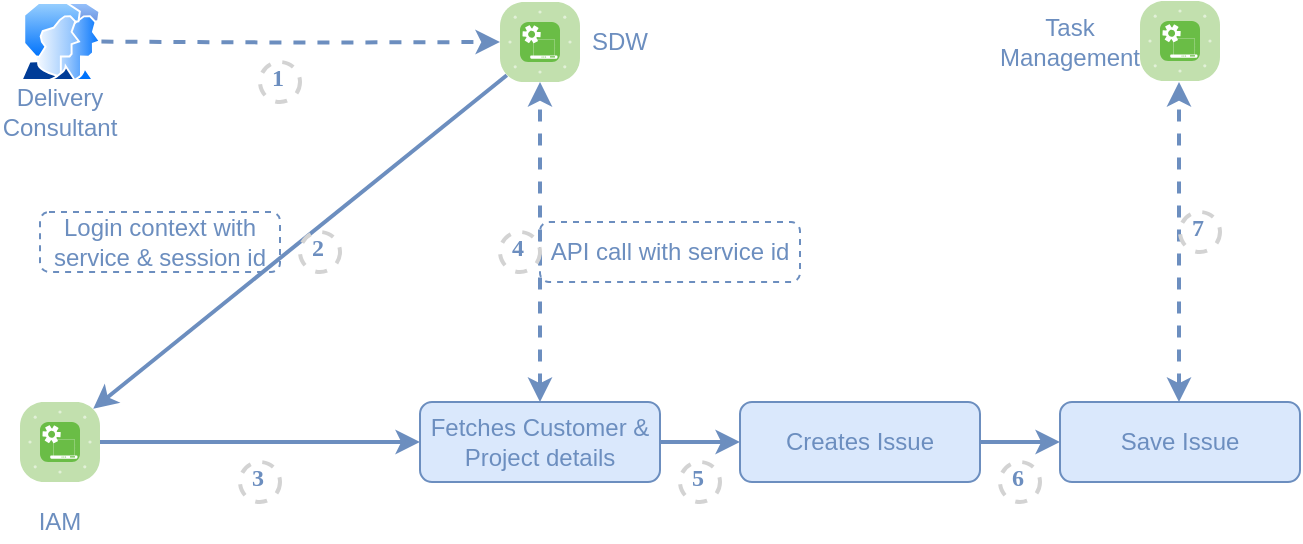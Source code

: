 <mxfile version="14.6.5" type="github" pages="2">
  <diagram id="gqE2nTAlCZ83uSKmBQ27" name="Page-1">
    <mxGraphModel dx="782" dy="446" grid="1" gridSize="10" guides="1" tooltips="1" connect="1" arrows="1" fold="1" page="1" pageScale="1" pageWidth="850" pageHeight="1100" math="0" shadow="0">
      <root>
        <mxCell id="0" />
        <mxCell id="1" parent="0" />
        <mxCell id="dW8ghFBEc_GHJCVq4qqt-1" value="" style="aspect=fixed;perimeter=ellipsePerimeter;html=1;align=center;shadow=0;dashed=0;spacingTop=3;image;image=img/lib/active_directory/user_accounts.svg;" parent="1" vertex="1">
          <mxGeometry x="40" y="120" width="40.72" height="39.5" as="geometry" />
        </mxCell>
        <mxCell id="dW8ghFBEc_GHJCVq4qqt-2" value="" style="verticalLabelPosition=bottom;html=1;fillColor=#6ABD46;strokeColor=#ffffff;verticalAlign=top;align=center;points=[[0.085,0.085,0],[0.915,0.085,0],[0.915,0.915,0],[0.085,0.915,0],[0.25,0,0],[0.5,0,0],[0.75,0,0],[1,0.25,0],[1,0.5,0],[1,0.75,0],[0.75,1,0],[0.5,1,0],[0.25,1,0],[0,0.75,0],[0,0.5,0],[0,0.25,0]];pointerEvents=1;shape=mxgraph.cisco_safe.compositeIcon;bgIcon=mxgraph.cisco_safe.architecture.generic_appliance;resIcon=mxgraph.cisco_safe.architecture.automated_system;fontColor=#6C8EBF;" parent="1" vertex="1">
          <mxGeometry x="280" y="120" width="40" height="40" as="geometry" />
        </mxCell>
        <mxCell id="dW8ghFBEc_GHJCVq4qqt-4" style="edgeStyle=orthogonalEdgeStyle;rounded=0;orthogonalLoop=1;jettySize=auto;html=1;strokeColor=#6C8EBF;strokeWidth=2;fontColor=#6C8EBF;entryX=0;entryY=0.5;entryDx=0;entryDy=0;dashed=1;entryPerimeter=0;" parent="1" target="dW8ghFBEc_GHJCVq4qqt-2" edge="1">
          <mxGeometry relative="1" as="geometry">
            <mxPoint x="120" y="140" as="targetPoint" />
            <mxPoint x="80.72" y="139.8" as="sourcePoint" />
          </mxGeometry>
        </mxCell>
        <mxCell id="dW8ghFBEc_GHJCVq4qqt-11" style="edgeStyle=orthogonalEdgeStyle;rounded=0;orthogonalLoop=1;jettySize=auto;html=1;entryX=0;entryY=0.5;entryDx=0;entryDy=0;strokeColor=#6C8EBF;strokeWidth=2;" parent="1" source="dW8ghFBEc_GHJCVq4qqt-5" target="dW8ghFBEc_GHJCVq4qqt-10" edge="1">
          <mxGeometry relative="1" as="geometry" />
        </mxCell>
        <mxCell id="dW8ghFBEc_GHJCVq4qqt-5" value="" style="verticalLabelPosition=bottom;html=1;fillColor=#6ABD46;strokeColor=#ffffff;verticalAlign=top;align=center;points=[[0.085,0.085,0],[0.915,0.085,0],[0.915,0.915,0],[0.085,0.915,0],[0.25,0,0],[0.5,0,0],[0.75,0,0],[1,0.25,0],[1,0.5,0],[1,0.75,0],[0.75,1,0],[0.5,1,0],[0.25,1,0],[0,0.75,0],[0,0.5,0],[0,0.25,0]];pointerEvents=1;shape=mxgraph.cisco_safe.compositeIcon;bgIcon=mxgraph.cisco_safe.architecture.generic_appliance;resIcon=mxgraph.cisco_safe.architecture.automated_system;fontColor=#6C8EBF;" parent="1" vertex="1">
          <mxGeometry x="40" y="320" width="40" height="40" as="geometry" />
        </mxCell>
        <mxCell id="dW8ghFBEc_GHJCVq4qqt-7" value="" style="endArrow=classic;html=1;strokeWidth=2;strokeColor=#6C8EBF;exitX=0.085;exitY=0.915;exitDx=0;exitDy=0;exitPerimeter=0;entryX=0.915;entryY=0.085;entryDx=0;entryDy=0;entryPerimeter=0;" parent="1" source="dW8ghFBEc_GHJCVq4qqt-2" target="dW8ghFBEc_GHJCVq4qqt-5" edge="1">
          <mxGeometry width="50" height="50" relative="1" as="geometry">
            <mxPoint x="280" y="260" as="sourcePoint" />
            <mxPoint x="330" y="210" as="targetPoint" />
          </mxGeometry>
        </mxCell>
        <mxCell id="dW8ghFBEc_GHJCVq4qqt-9" value="Login context with service &amp;amp; session id" style="text;html=1;align=center;verticalAlign=middle;whiteSpace=wrap;rounded=1;glass=0;shadow=0;dashed=1;strokeColor=#6C8EBF;fontColor=#6C8EBF;" parent="1" vertex="1">
          <mxGeometry x="50" y="225" width="120" height="30" as="geometry" />
        </mxCell>
        <mxCell id="dW8ghFBEc_GHJCVq4qqt-15" value="" style="edgeStyle=orthogonalEdgeStyle;rounded=0;orthogonalLoop=1;jettySize=auto;html=1;fontColor=#6C8EBF;startArrow=none;startFill=0;strokeColor=#6C8EBF;strokeWidth=2;" parent="1" source="dW8ghFBEc_GHJCVq4qqt-10" target="dW8ghFBEc_GHJCVq4qqt-14" edge="1">
          <mxGeometry relative="1" as="geometry" />
        </mxCell>
        <mxCell id="dW8ghFBEc_GHJCVq4qqt-10" value="Fetches Customer &amp;amp; Project details" style="rounded=1;whiteSpace=wrap;html=1;fillColor=#dae8fc;strokeColor=#6c8ebf;fontColor=#6C8EBF;" parent="1" vertex="1">
          <mxGeometry x="240" y="320" width="120" height="40" as="geometry" />
        </mxCell>
        <mxCell id="dW8ghFBEc_GHJCVq4qqt-12" style="edgeStyle=orthogonalEdgeStyle;rounded=0;orthogonalLoop=1;jettySize=auto;html=1;strokeColor=#6C8EBF;strokeWidth=2;fontColor=#6C8EBF;entryX=0.5;entryY=1;entryDx=0;entryDy=0;dashed=1;entryPerimeter=0;exitX=0.5;exitY=0;exitDx=0;exitDy=0;startArrow=classic;startFill=1;" parent="1" source="dW8ghFBEc_GHJCVq4qqt-10" target="dW8ghFBEc_GHJCVq4qqt-2" edge="1">
          <mxGeometry relative="1" as="geometry">
            <mxPoint x="290" y="150" as="targetPoint" />
            <mxPoint x="90.72" y="149.8" as="sourcePoint" />
          </mxGeometry>
        </mxCell>
        <mxCell id="dW8ghFBEc_GHJCVq4qqt-13" value="API call with service id" style="text;html=1;align=center;verticalAlign=middle;whiteSpace=wrap;rounded=1;glass=0;shadow=0;dashed=1;strokeColor=#6C8EBF;fontColor=#6C8EBF;" parent="1" vertex="1">
          <mxGeometry x="300" y="230" width="130" height="30" as="geometry" />
        </mxCell>
        <mxCell id="dW8ghFBEc_GHJCVq4qqt-17" value="" style="edgeStyle=orthogonalEdgeStyle;rounded=0;orthogonalLoop=1;jettySize=auto;html=1;fontColor=#6C8EBF;startArrow=none;startFill=0;strokeColor=#6C8EBF;strokeWidth=2;" parent="1" source="dW8ghFBEc_GHJCVq4qqt-14" target="dW8ghFBEc_GHJCVq4qqt-16" edge="1">
          <mxGeometry relative="1" as="geometry" />
        </mxCell>
        <mxCell id="dW8ghFBEc_GHJCVq4qqt-14" value="Creates Issue" style="rounded=1;whiteSpace=wrap;html=1;fillColor=#dae8fc;strokeColor=#6c8ebf;fontColor=#6C8EBF;" parent="1" vertex="1">
          <mxGeometry x="400" y="320" width="120" height="40" as="geometry" />
        </mxCell>
        <mxCell id="dW8ghFBEc_GHJCVq4qqt-16" value="Save Issue" style="rounded=1;whiteSpace=wrap;html=1;fillColor=#dae8fc;strokeColor=#6c8ebf;fontColor=#6C8EBF;" parent="1" vertex="1">
          <mxGeometry x="560" y="320" width="120" height="40" as="geometry" />
        </mxCell>
        <mxCell id="dW8ghFBEc_GHJCVq4qqt-18" value="" style="verticalLabelPosition=bottom;html=1;fillColor=#6ABD46;strokeColor=#ffffff;verticalAlign=top;align=center;points=[[0.085,0.085,0],[0.915,0.085,0],[0.915,0.915,0],[0.085,0.915,0],[0.25,0,0],[0.5,0,0],[0.75,0,0],[1,0.25,0],[1,0.5,0],[1,0.75,0],[0.75,1,0],[0.5,1,0],[0.25,1,0],[0,0.75,0],[0,0.5,0],[0,0.25,0]];pointerEvents=1;shape=mxgraph.cisco_safe.compositeIcon;bgIcon=mxgraph.cisco_safe.architecture.generic_appliance;resIcon=mxgraph.cisco_safe.architecture.automated_system;fontColor=#6C8EBF;" parent="1" vertex="1">
          <mxGeometry x="600" y="119.5" width="40" height="40" as="geometry" />
        </mxCell>
        <mxCell id="dW8ghFBEc_GHJCVq4qqt-20" style="edgeStyle=orthogonalEdgeStyle;rounded=0;orthogonalLoop=1;jettySize=auto;html=1;strokeColor=#6C8EBF;strokeWidth=2;fontColor=#6C8EBF;entryX=0.5;entryY=1;entryDx=0;entryDy=0;dashed=1;entryPerimeter=0;exitX=0.5;exitY=0;exitDx=0;exitDy=0;startArrow=classic;startFill=1;" parent="1" edge="1">
          <mxGeometry relative="1" as="geometry">
            <mxPoint x="619.5" y="160" as="targetPoint" />
            <mxPoint x="619.5" y="320" as="sourcePoint" />
          </mxGeometry>
        </mxCell>
        <mxCell id="dW8ghFBEc_GHJCVq4qqt-22" value="Delivery Consultant" style="text;html=1;strokeColor=none;fillColor=none;align=center;verticalAlign=middle;whiteSpace=wrap;rounded=0;fontColor=#6C8EBF;" parent="1" vertex="1">
          <mxGeometry x="30" y="159.5" width="60" height="30.5" as="geometry" />
        </mxCell>
        <mxCell id="dW8ghFBEc_GHJCVq4qqt-23" value="SDW" style="text;html=1;strokeColor=none;fillColor=none;align=center;verticalAlign=middle;whiteSpace=wrap;rounded=0;fontColor=#6C8EBF;" parent="1" vertex="1">
          <mxGeometry x="310" y="130" width="60" height="20" as="geometry" />
        </mxCell>
        <mxCell id="dW8ghFBEc_GHJCVq4qqt-24" value="Task Management" style="text;html=1;strokeColor=none;fillColor=none;align=center;verticalAlign=middle;whiteSpace=wrap;rounded=0;fontColor=#6C8EBF;" parent="1" vertex="1">
          <mxGeometry x="520" y="119.5" width="90" height="40" as="geometry" />
        </mxCell>
        <mxCell id="dW8ghFBEc_GHJCVq4qqt-25" value="IAM" style="text;html=1;strokeColor=none;fillColor=none;align=center;verticalAlign=middle;whiteSpace=wrap;rounded=0;fontColor=#6C8EBF;" parent="1" vertex="1">
          <mxGeometry x="30" y="370" width="60" height="20" as="geometry" />
        </mxCell>
        <mxCell id="dW8ghFBEc_GHJCVq4qqt-26" value="&lt;b&gt;1&lt;/b&gt;" style="ellipse;whiteSpace=wrap;html=1;aspect=fixed;strokeWidth=2;fontFamily=Tahoma;spacingBottom=4;spacingRight=2;strokeColor=#d3d3d3;rounded=1;shadow=0;glass=0;dashed=1;fontColor=#6C8EBF;fillColor=none;" parent="1" vertex="1">
          <mxGeometry x="160" y="150" width="20" height="20" as="geometry" />
        </mxCell>
        <mxCell id="dW8ghFBEc_GHJCVq4qqt-27" value="&lt;b&gt;2&lt;/b&gt;" style="ellipse;whiteSpace=wrap;html=1;aspect=fixed;strokeWidth=2;fontFamily=Tahoma;spacingBottom=4;spacingRight=2;strokeColor=#d3d3d3;rounded=1;shadow=0;glass=0;dashed=1;fontColor=#6C8EBF;fillColor=none;" parent="1" vertex="1">
          <mxGeometry x="180" y="235" width="20" height="20" as="geometry" />
        </mxCell>
        <mxCell id="dW8ghFBEc_GHJCVq4qqt-28" value="&lt;b&gt;3&lt;/b&gt;" style="ellipse;whiteSpace=wrap;html=1;aspect=fixed;strokeWidth=2;fontFamily=Tahoma;spacingBottom=4;spacingRight=2;strokeColor=#d3d3d3;rounded=1;shadow=0;glass=0;dashed=1;fontColor=#6C8EBF;fillColor=none;" parent="1" vertex="1">
          <mxGeometry x="150" y="350" width="20" height="20" as="geometry" />
        </mxCell>
        <mxCell id="dW8ghFBEc_GHJCVq4qqt-29" value="&lt;b&gt;4&lt;/b&gt;" style="ellipse;whiteSpace=wrap;html=1;aspect=fixed;strokeWidth=2;fontFamily=Tahoma;spacingBottom=4;spacingRight=2;strokeColor=#d3d3d3;rounded=1;shadow=0;glass=0;dashed=1;fontColor=#6C8EBF;fillColor=none;" parent="1" vertex="1">
          <mxGeometry x="280" y="235" width="20" height="20" as="geometry" />
        </mxCell>
        <mxCell id="dW8ghFBEc_GHJCVq4qqt-30" value="&lt;b&gt;5&lt;/b&gt;" style="ellipse;whiteSpace=wrap;html=1;aspect=fixed;strokeWidth=2;fontFamily=Tahoma;spacingBottom=4;spacingRight=2;strokeColor=#d3d3d3;rounded=1;shadow=0;glass=0;dashed=1;fontColor=#6C8EBF;fillColor=none;" parent="1" vertex="1">
          <mxGeometry x="370" y="350" width="20" height="20" as="geometry" />
        </mxCell>
        <mxCell id="dW8ghFBEc_GHJCVq4qqt-31" value="&lt;b&gt;6&lt;/b&gt;" style="ellipse;whiteSpace=wrap;html=1;aspect=fixed;strokeWidth=2;fontFamily=Tahoma;spacingBottom=4;spacingRight=2;strokeColor=#d3d3d3;rounded=1;shadow=0;glass=0;dashed=1;fontColor=#6C8EBF;fillColor=none;" parent="1" vertex="1">
          <mxGeometry x="530" y="350" width="20" height="20" as="geometry" />
        </mxCell>
        <mxCell id="dW8ghFBEc_GHJCVq4qqt-35" value="&lt;b&gt;7&lt;/b&gt;" style="ellipse;whiteSpace=wrap;html=1;aspect=fixed;strokeWidth=2;fontFamily=Tahoma;spacingBottom=4;spacingRight=2;strokeColor=#d3d3d3;rounded=1;shadow=0;glass=0;dashed=1;fontColor=#6C8EBF;fillColor=none;" parent="1" vertex="1">
          <mxGeometry x="620" y="225" width="20" height="20" as="geometry" />
        </mxCell>
      </root>
    </mxGraphModel>
  </diagram>
  <diagram id="8hxfGDfVCdp019PC3Nvt" name="Page-2">
    <mxGraphModel dx="782" dy="446" grid="1" gridSize="10" guides="1" tooltips="1" connect="1" arrows="1" fold="1" page="1" pageScale="1" pageWidth="850" pageHeight="1100" math="0" shadow="0">
      <root>
        <mxCell id="glnwGWGweWK_WqxS2E-v-0" />
        <mxCell id="glnwGWGweWK_WqxS2E-v-1" parent="glnwGWGweWK_WqxS2E-v-0" />
        <mxCell id="r62NwkxYwDVpL8HsWr-V-1" style="edgeStyle=orthogonalEdgeStyle;rounded=0;orthogonalLoop=1;jettySize=auto;html=1;entryX=0.5;entryY=0;entryDx=0;entryDy=0;entryPerimeter=0;fontColor=#6C8EBF;startArrow=none;startFill=0;strokeColor=#6C8EBF;strokeWidth=2;" parent="glnwGWGweWK_WqxS2E-v-1" source="glnwGWGweWK_WqxS2E-v-2" target="r62NwkxYwDVpL8HsWr-V-0" edge="1">
          <mxGeometry relative="1" as="geometry" />
        </mxCell>
        <mxCell id="glnwGWGweWK_WqxS2E-v-2" value="" style="aspect=fixed;perimeter=ellipsePerimeter;html=1;align=center;shadow=0;dashed=0;spacingTop=3;image;image=img/lib/active_directory/user_accounts.svg;" parent="glnwGWGweWK_WqxS2E-v-1" vertex="1">
          <mxGeometry x="40" y="120" width="40.72" height="39.5" as="geometry" />
        </mxCell>
        <mxCell id="glnwGWGweWK_WqxS2E-v-4" style="edgeStyle=orthogonalEdgeStyle;rounded=0;orthogonalLoop=1;jettySize=auto;html=1;strokeColor=#6C8EBF;strokeWidth=2;entryX=0;entryY=0.5;entryDx=0;entryDy=0;" parent="glnwGWGweWK_WqxS2E-v-1" source="glnwGWGweWK_WqxS2E-v-5" target="glnwGWGweWK_WqxS2E-v-7" edge="1">
          <mxGeometry relative="1" as="geometry">
            <mxPoint x="120" y="340" as="targetPoint" />
          </mxGeometry>
        </mxCell>
        <mxCell id="glnwGWGweWK_WqxS2E-v-5" value="" style="verticalLabelPosition=bottom;html=1;fillColor=#6ABD46;strokeColor=#ffffff;verticalAlign=top;align=center;points=[[0.085,0.085,0],[0.915,0.085,0],[0.915,0.915,0],[0.085,0.915,0],[0.25,0,0],[0.5,0,0],[0.75,0,0],[1,0.25,0],[1,0.5,0],[1,0.75,0],[0.75,1,0],[0.5,1,0],[0.25,1,0],[0,0.75,0],[0,0.5,0],[0,0.25,0]];pointerEvents=1;shape=mxgraph.cisco_safe.compositeIcon;bgIcon=mxgraph.cisco_safe.architecture.generic_appliance;resIcon=mxgraph.cisco_safe.architecture.automated_system;fontColor=#6C8EBF;" parent="glnwGWGweWK_WqxS2E-v-1" vertex="1">
          <mxGeometry x="40" y="320" width="40" height="40" as="geometry" />
        </mxCell>
        <mxCell id="ARi8t12aquT4fOo3gEag-2" value="" style="edgeStyle=orthogonalEdgeStyle;rounded=0;orthogonalLoop=1;jettySize=auto;html=1;fontColor=#6C8EBF;startArrow=none;startFill=0;strokeColor=#6C8EBF;strokeWidth=2;" parent="glnwGWGweWK_WqxS2E-v-1" source="glnwGWGweWK_WqxS2E-v-7" target="0BHI-9AKwm8CY4AdWAao-1" edge="1">
          <mxGeometry relative="1" as="geometry" />
        </mxCell>
        <mxCell id="glnwGWGweWK_WqxS2E-v-7" value="Fetches List&amp;nbsp; of Customers" style="rounded=1;whiteSpace=wrap;html=1;fillColor=#dae8fc;strokeColor=#6c8ebf;fontColor=#6C8EBF;" parent="glnwGWGweWK_WqxS2E-v-1" vertex="1">
          <mxGeometry x="140" y="320" width="120" height="40" as="geometry" />
        </mxCell>
        <mxCell id="glnwGWGweWK_WqxS2E-v-9" value="API call with customer id" style="text;html=1;align=center;verticalAlign=middle;whiteSpace=wrap;rounded=1;glass=0;shadow=0;dashed=1;strokeColor=#6C8EBF;fontColor=#6C8EBF;" parent="glnwGWGweWK_WqxS2E-v-1" vertex="1">
          <mxGeometry x="380" y="225" width="140" height="20" as="geometry" />
        </mxCell>
        <mxCell id="glnwGWGweWK_WqxS2E-v-11" value="Create &amp;amp; Save Issue" style="rounded=1;whiteSpace=wrap;html=1;fillColor=#dae8fc;strokeColor=#6c8ebf;fontColor=#6C8EBF;" parent="glnwGWGweWK_WqxS2E-v-1" vertex="1">
          <mxGeometry x="520" y="320" width="120" height="40" as="geometry" />
        </mxCell>
        <mxCell id="glnwGWGweWK_WqxS2E-v-12" value="" style="verticalLabelPosition=bottom;html=1;fillColor=#6ABD46;strokeColor=#ffffff;verticalAlign=top;align=center;points=[[0.085,0.085,0],[0.915,0.085,0],[0.915,0.915,0],[0.085,0.915,0],[0.25,0,0],[0.5,0,0],[0.75,0,0],[1,0.25,0],[1,0.5,0],[1,0.75,0],[0.75,1,0],[0.5,1,0],[0.25,1,0],[0,0.75,0],[0,0.5,0],[0,0.25,0]];pointerEvents=1;shape=mxgraph.cisco_safe.compositeIcon;bgIcon=mxgraph.cisco_safe.architecture.generic_appliance;resIcon=mxgraph.cisco_safe.architecture.automated_system;fontColor=#6C8EBF;" parent="glnwGWGweWK_WqxS2E-v-1" vertex="1">
          <mxGeometry x="560" y="119.5" width="40" height="40" as="geometry" />
        </mxCell>
        <mxCell id="glnwGWGweWK_WqxS2E-v-13" style="edgeStyle=orthogonalEdgeStyle;rounded=0;orthogonalLoop=1;jettySize=auto;html=1;strokeColor=#6C8EBF;strokeWidth=2;fontColor=#6C8EBF;entryX=0.5;entryY=1;entryDx=0;entryDy=0;dashed=1;entryPerimeter=0;exitX=0.5;exitY=0;exitDx=0;exitDy=0;startArrow=classic;startFill=1;" parent="glnwGWGweWK_WqxS2E-v-1" edge="1">
          <mxGeometry relative="1" as="geometry">
            <mxPoint x="579.5" y="159.5" as="targetPoint" />
            <mxPoint x="579.5" y="319.5" as="sourcePoint" />
          </mxGeometry>
        </mxCell>
        <mxCell id="glnwGWGweWK_WqxS2E-v-14" value="Delivery Consultant" style="text;html=1;strokeColor=none;fillColor=none;align=center;verticalAlign=middle;whiteSpace=wrap;rounded=0;fontColor=#6C8EBF;" parent="glnwGWGweWK_WqxS2E-v-1" vertex="1">
          <mxGeometry x="90" y="129" width="60" height="30.5" as="geometry" />
        </mxCell>
        <mxCell id="glnwGWGweWK_WqxS2E-v-15" value="SDW" style="text;html=1;strokeColor=none;fillColor=none;align=center;verticalAlign=middle;whiteSpace=wrap;rounded=0;fontColor=#6C8EBF;" parent="glnwGWGweWK_WqxS2E-v-1" vertex="1">
          <mxGeometry x="310" y="130" width="60" height="20" as="geometry" />
        </mxCell>
        <mxCell id="glnwGWGweWK_WqxS2E-v-16" value="Task Management" style="text;html=1;strokeColor=none;fillColor=none;align=center;verticalAlign=middle;whiteSpace=wrap;rounded=0;fontColor=#6C8EBF;" parent="glnwGWGweWK_WqxS2E-v-1" vertex="1">
          <mxGeometry x="480" y="119.5" width="90" height="40" as="geometry" />
        </mxCell>
        <mxCell id="glnwGWGweWK_WqxS2E-v-22" value="&lt;b&gt;8&lt;/b&gt;" style="ellipse;whiteSpace=wrap;html=1;aspect=fixed;strokeWidth=2;fontFamily=Tahoma;spacingBottom=4;spacingRight=2;strokeColor=#d3d3d3;rounded=1;shadow=0;glass=0;dashed=1;fontColor=#6C8EBF;fillColor=none;" parent="glnwGWGweWK_WqxS2E-v-1" vertex="1">
          <mxGeometry x="580" y="225" width="20" height="20" as="geometry" />
        </mxCell>
        <mxCell id="glnwGWGweWK_WqxS2E-v-23" value="" style="verticalLabelPosition=bottom;html=1;fillColor=#6ABD46;strokeColor=#ffffff;verticalAlign=top;align=center;points=[[0.085,0.085,0],[0.915,0.085,0],[0.915,0.915,0],[0.085,0.915,0],[0.25,0,0],[0.5,0,0],[0.75,0,0],[1,0.25,0],[1,0.5,0],[1,0.75,0],[0.75,1,0],[0.5,1,0],[0.25,1,0],[0,0.75,0],[0,0.5,0],[0,0.25,0]];pointerEvents=1;shape=mxgraph.cisco_safe.compositeIcon;bgIcon=mxgraph.cisco_safe.architecture.generic_appliance;resIcon=mxgraph.cisco_safe.architecture.automated_system;fontColor=#6C8EBF;" parent="glnwGWGweWK_WqxS2E-v-1" vertex="1">
          <mxGeometry x="360" y="119.5" width="40" height="40" as="geometry" />
        </mxCell>
        <mxCell id="r62NwkxYwDVpL8HsWr-V-2" value="" style="edgeStyle=orthogonalEdgeStyle;rounded=0;orthogonalLoop=1;jettySize=auto;html=1;fontColor=#6C8EBF;startArrow=none;startFill=0;strokeColor=#6C8EBF;strokeWidth=2;" parent="glnwGWGweWK_WqxS2E-v-1" source="r62NwkxYwDVpL8HsWr-V-0" target="glnwGWGweWK_WqxS2E-v-5" edge="1">
          <mxGeometry relative="1" as="geometry" />
        </mxCell>
        <mxCell id="r62NwkxYwDVpL8HsWr-V-0" value="" style="verticalLabelPosition=bottom;html=1;fillColor=#6ABD46;strokeColor=#ffffff;verticalAlign=top;align=center;points=[[0.085,0.085,0],[0.915,0.085,0],[0.915,0.915,0],[0.085,0.915,0],[0.25,0,0],[0.5,0,0],[0.75,0,0],[1,0.25,0],[1,0.5,0],[1,0.75,0],[0.75,1,0],[0.5,1,0],[0.25,1,0],[0,0.75,0],[0,0.5,0],[0,0.25,0]];pointerEvents=1;shape=mxgraph.cisco_safe.compositeIcon;bgIcon=mxgraph.cisco_safe.architecture.generic_appliance;resIcon=mxgraph.cisco_safe.architecture.automated_system;fontColor=#6C8EBF;" parent="glnwGWGweWK_WqxS2E-v-1" vertex="1">
          <mxGeometry x="40" y="230" width="40" height="40" as="geometry" />
        </mxCell>
        <mxCell id="r62NwkxYwDVpL8HsWr-V-3" value="CALM" style="text;html=1;strokeColor=none;fillColor=none;align=center;verticalAlign=middle;whiteSpace=wrap;rounded=0;fontColor=#6C8EBF;" parent="glnwGWGweWK_WqxS2E-v-1" vertex="1">
          <mxGeometry x="70" y="234.75" width="60" height="30.5" as="geometry" />
        </mxCell>
        <mxCell id="0BHI-9AKwm8CY4AdWAao-0" value="IAM" style="text;html=1;strokeColor=none;fillColor=none;align=center;verticalAlign=middle;whiteSpace=wrap;rounded=0;fontColor=#6C8EBF;" parent="glnwGWGweWK_WqxS2E-v-1" vertex="1">
          <mxGeometry x="30" y="370" width="60" height="20" as="geometry" />
        </mxCell>
        <mxCell id="ARi8t12aquT4fOo3gEag-5" style="edgeStyle=orthogonalEdgeStyle;rounded=0;orthogonalLoop=1;jettySize=auto;html=1;entryX=0;entryY=0.5;entryDx=0;entryDy=0;fontColor=#6C8EBF;startArrow=none;startFill=0;strokeColor=#6C8EBF;strokeWidth=2;" parent="glnwGWGweWK_WqxS2E-v-1" source="0BHI-9AKwm8CY4AdWAao-1" target="glnwGWGweWK_WqxS2E-v-11" edge="1">
          <mxGeometry relative="1" as="geometry" />
        </mxCell>
        <mxCell id="0BHI-9AKwm8CY4AdWAao-1" value="Fetches List of Project" style="rounded=1;whiteSpace=wrap;html=1;fillColor=#dae8fc;strokeColor=#6c8ebf;fontColor=#6C8EBF;" parent="glnwGWGweWK_WqxS2E-v-1" vertex="1">
          <mxGeometry x="320" y="320" width="120" height="40" as="geometry" />
        </mxCell>
        <mxCell id="ARi8t12aquT4fOo3gEag-0" value="" style="endArrow=classic;html=1;strokeWidth=2;strokeColor=#6C8EBF;entryX=0.5;entryY=0;entryDx=0;entryDy=0;dashed=1;startArrow=classic;startFill=1;" parent="glnwGWGweWK_WqxS2E-v-1" target="glnwGWGweWK_WqxS2E-v-7" edge="1">
          <mxGeometry width="50" height="50" relative="1" as="geometry">
            <mxPoint x="200" y="160" as="sourcePoint" />
            <mxPoint x="76.6" y="323.4" as="targetPoint" />
          </mxGeometry>
        </mxCell>
        <mxCell id="ARi8t12aquT4fOo3gEag-1" value="" style="endArrow=classic;html=1;strokeWidth=2;strokeColor=#6C8EBF;dashed=1;startArrow=classic;startFill=1;exitX=0.5;exitY=1;exitDx=0;exitDy=0;exitPerimeter=0;" parent="glnwGWGweWK_WqxS2E-v-1" target="0BHI-9AKwm8CY4AdWAao-1" edge="1" source="glnwGWGweWK_WqxS2E-v-23">
          <mxGeometry width="50" height="50" relative="1" as="geometry">
            <mxPoint x="300" y="160" as="sourcePoint" />
            <mxPoint x="190" y="330" as="targetPoint" />
          </mxGeometry>
        </mxCell>
        <mxCell id="ARi8t12aquT4fOo3gEag-6" value="&lt;b&gt;1&lt;/b&gt;" style="ellipse;whiteSpace=wrap;html=1;aspect=fixed;strokeWidth=2;fontFamily=Tahoma;spacingBottom=4;spacingRight=2;strokeColor=#d3d3d3;rounded=1;shadow=0;glass=0;dashed=1;fontColor=#6C8EBF;fillColor=none;" parent="glnwGWGweWK_WqxS2E-v-1" vertex="1">
          <mxGeometry x="60.72" y="190" width="20" height="20" as="geometry" />
        </mxCell>
        <mxCell id="ARi8t12aquT4fOo3gEag-7" value="&lt;b&gt;2&lt;/b&gt;" style="ellipse;whiteSpace=wrap;html=1;aspect=fixed;strokeWidth=2;fontFamily=Tahoma;spacingBottom=4;spacingRight=2;strokeColor=#d3d3d3;rounded=1;shadow=0;glass=0;dashed=1;fontColor=#6C8EBF;fillColor=none;" parent="glnwGWGweWK_WqxS2E-v-1" vertex="1">
          <mxGeometry x="60.72" y="280" width="20" height="20" as="geometry" />
        </mxCell>
        <mxCell id="ARi8t12aquT4fOo3gEag-8" value="&lt;b&gt;3&lt;/b&gt;" style="ellipse;whiteSpace=wrap;html=1;aspect=fixed;strokeWidth=2;fontFamily=Tahoma;spacingBottom=4;spacingRight=2;strokeColor=#d3d3d3;rounded=1;shadow=0;glass=0;dashed=1;fontColor=#6C8EBF;fillColor=none;" parent="glnwGWGweWK_WqxS2E-v-1" vertex="1">
          <mxGeometry x="100" y="340" width="20" height="20" as="geometry" />
        </mxCell>
        <mxCell id="ARi8t12aquT4fOo3gEag-9" value="&lt;b&gt;4&lt;/b&gt;" style="ellipse;whiteSpace=wrap;html=1;aspect=fixed;strokeWidth=2;fontFamily=Tahoma;spacingBottom=4;spacingRight=2;strokeColor=#d3d3d3;rounded=1;shadow=0;glass=0;dashed=1;fontColor=#6C8EBF;fillColor=none;" parent="glnwGWGweWK_WqxS2E-v-1" vertex="1">
          <mxGeometry x="170" y="225" width="20" height="20" as="geometry" />
        </mxCell>
        <mxCell id="ARi8t12aquT4fOo3gEag-10" value="&lt;b&gt;5&lt;/b&gt;" style="ellipse;whiteSpace=wrap;html=1;aspect=fixed;strokeWidth=2;fontFamily=Tahoma;spacingBottom=4;spacingRight=2;strokeColor=#d3d3d3;rounded=1;shadow=0;glass=0;dashed=1;fontColor=#6C8EBF;fillColor=none;" parent="glnwGWGweWK_WqxS2E-v-1" vertex="1">
          <mxGeometry x="280" y="340" width="20" height="20" as="geometry" />
        </mxCell>
        <mxCell id="ARi8t12aquT4fOo3gEag-11" value="&lt;b&gt;6&lt;/b&gt;" style="ellipse;whiteSpace=wrap;html=1;aspect=fixed;strokeWidth=2;fontFamily=Tahoma;spacingBottom=4;spacingRight=2;strokeColor=#d3d3d3;rounded=1;shadow=0;glass=0;dashed=1;fontColor=#6C8EBF;fillColor=none;" parent="glnwGWGweWK_WqxS2E-v-1" vertex="1">
          <mxGeometry x="350" y="225" width="20" height="20" as="geometry" />
        </mxCell>
        <mxCell id="ARi8t12aquT4fOo3gEag-12" value="&lt;b&gt;7&lt;/b&gt;" style="ellipse;whiteSpace=wrap;html=1;aspect=fixed;strokeWidth=2;fontFamily=Tahoma;spacingBottom=4;spacingRight=2;strokeColor=#d3d3d3;rounded=1;shadow=0;glass=0;dashed=1;fontColor=#6C8EBF;fillColor=none;" parent="glnwGWGweWK_WqxS2E-v-1" vertex="1">
          <mxGeometry x="470" y="340" width="20" height="20" as="geometry" />
        </mxCell>
        <mxCell id="JjkUZpy06y9VFii6ZDpz-2" value="" style="verticalLabelPosition=bottom;html=1;fillColor=#6ABD46;strokeColor=#ffffff;verticalAlign=top;align=center;points=[[0.085,0.085,0],[0.915,0.085,0],[0.915,0.915,0],[0.085,0.915,0],[0.25,0,0],[0.5,0,0],[0.75,0,0],[1,0.25,0],[1,0.5,0],[1,0.75,0],[0.75,1,0],[0.5,1,0],[0.25,1,0],[0,0.75,0],[0,0.5,0],[0,0.25,0]];pointerEvents=1;shape=mxgraph.cisco_safe.compositeIcon;bgIcon=mxgraph.cisco_safe.architecture.generic_appliance;resIcon=mxgraph.cisco_safe.architecture.automated_system;fontColor=#6C8EBF;" vertex="1" parent="glnwGWGweWK_WqxS2E-v-1">
          <mxGeometry x="180" y="119.5" width="40" height="40" as="geometry" />
        </mxCell>
        <mxCell id="JjkUZpy06y9VFii6ZDpz-3" value="Customer Master Data" style="text;html=1;strokeColor=none;fillColor=none;align=center;verticalAlign=middle;whiteSpace=wrap;rounded=0;fontColor=#6C8EBF;" vertex="1" parent="glnwGWGweWK_WqxS2E-v-1">
          <mxGeometry x="220" y="130" width="70" height="20" as="geometry" />
        </mxCell>
      </root>
    </mxGraphModel>
  </diagram>
</mxfile>
